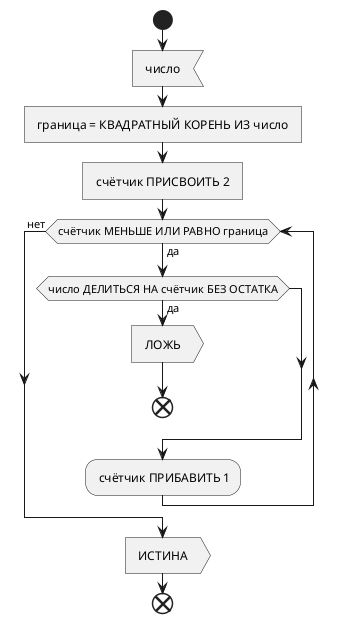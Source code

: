 @startuml

start

: число <
: граница = КВАДРАТНЫЙ КОРЕНЬ ИЗ число ]
: счётчик ПРИСВОИТЬ 2 ]

while (счётчик МЕНЬШЕ ИЛИ РАВНО граница) is (да)
    if (число ДЕЛИТЬСЯ НА счётчик БЕЗ ОСТАТКА) then (да)
        : ЛОЖЬ >
        end
    endif

    : счётчик ПРИБАВИТЬ 1;
endwhile (нет)

: ИСТИНА >

end

@enduml